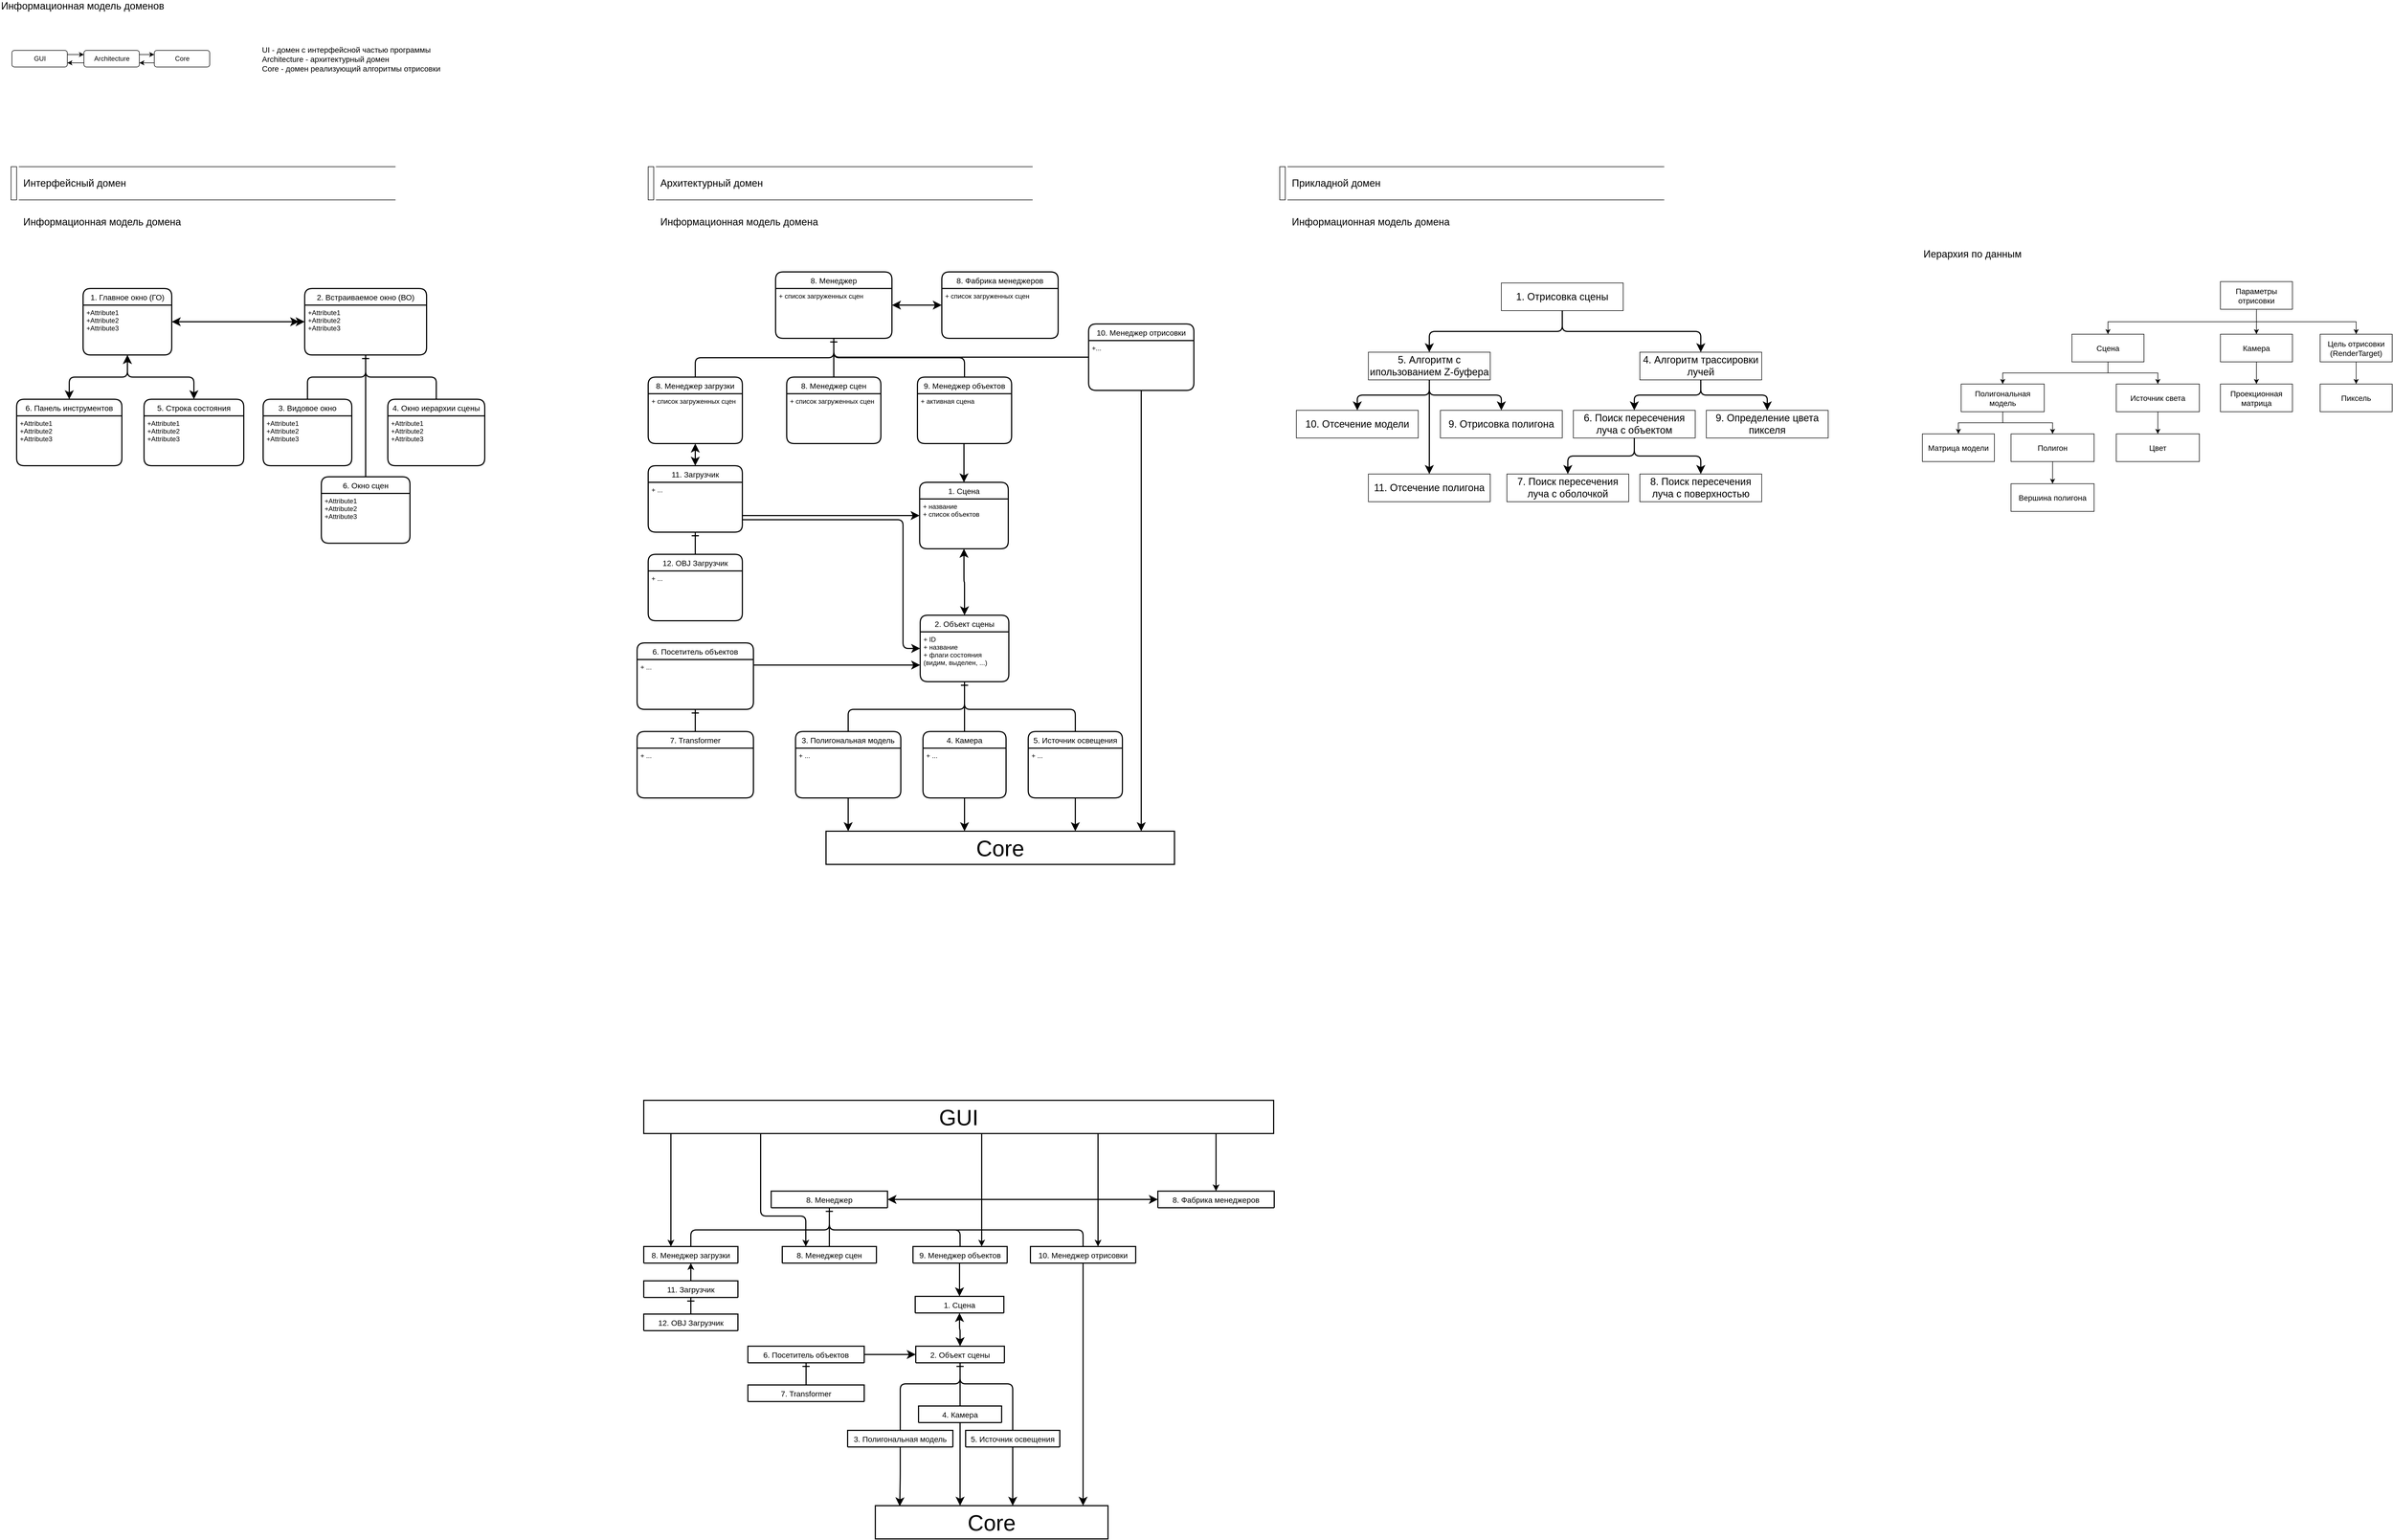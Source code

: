 <mxfile version="14.5.1" type="device" pages="2"><diagram id="4G5OI6LJcgETOsaibHVU" name="Страница 1"><mxGraphModel dx="813" dy="466" grid="0" gridSize="10" guides="1" tooltips="1" connect="1" arrows="1" fold="1" page="0" pageScale="1" pageWidth="827" pageHeight="1169" math="0" shadow="0"><root><mxCell id="0"/><mxCell id="1" parent="0"/><mxCell id="arGSq5LU_gv-vxuaa-CW-1" value="Информационная модель доменов" style="text;html=1;strokeColor=none;fillColor=none;align=left;verticalAlign=middle;whiteSpace=wrap;rounded=0;fontSize=18;" parent="1" vertex="1"><mxGeometry x="40" y="40" width="360" height="20" as="geometry"/></mxCell><mxCell id="arGSq5LU_gv-vxuaa-CW-5" style="edgeStyle=orthogonalEdgeStyle;rounded=0;orthogonalLoop=1;jettySize=auto;html=1;exitX=1;exitY=0.25;exitDx=0;exitDy=0;entryX=0;entryY=0.25;entryDx=0;entryDy=0;" parent="1" source="arGSq5LU_gv-vxuaa-CW-2" target="arGSq5LU_gv-vxuaa-CW-3" edge="1"><mxGeometry relative="1" as="geometry"/></mxCell><mxCell id="arGSq5LU_gv-vxuaa-CW-2" value="GUI" style="rounded=1;whiteSpace=wrap;html=1;align=center;" parent="1" vertex="1"><mxGeometry x="61.5" y="130" width="100" height="30" as="geometry"/></mxCell><mxCell id="arGSq5LU_gv-vxuaa-CW-6" style="edgeStyle=orthogonalEdgeStyle;rounded=0;orthogonalLoop=1;jettySize=auto;html=1;exitX=0;exitY=0.75;exitDx=0;exitDy=0;entryX=1;entryY=0.75;entryDx=0;entryDy=0;" parent="1" source="arGSq5LU_gv-vxuaa-CW-3" target="arGSq5LU_gv-vxuaa-CW-2" edge="1"><mxGeometry relative="1" as="geometry"/></mxCell><mxCell id="arGSq5LU_gv-vxuaa-CW-7" style="edgeStyle=orthogonalEdgeStyle;rounded=0;orthogonalLoop=1;jettySize=auto;html=1;exitX=1;exitY=0.25;exitDx=0;exitDy=0;entryX=0;entryY=0.25;entryDx=0;entryDy=0;" parent="1" source="arGSq5LU_gv-vxuaa-CW-3" target="arGSq5LU_gv-vxuaa-CW-4" edge="1"><mxGeometry relative="1" as="geometry"/></mxCell><mxCell id="arGSq5LU_gv-vxuaa-CW-3" value="Architecture" style="rounded=1;whiteSpace=wrap;html=1;align=center;" parent="1" vertex="1"><mxGeometry x="191.5" y="130" width="100" height="30" as="geometry"/></mxCell><mxCell id="arGSq5LU_gv-vxuaa-CW-8" style="edgeStyle=orthogonalEdgeStyle;rounded=0;orthogonalLoop=1;jettySize=auto;html=1;exitX=0;exitY=0.75;exitDx=0;exitDy=0;entryX=1;entryY=0.75;entryDx=0;entryDy=0;" parent="1" source="arGSq5LU_gv-vxuaa-CW-4" target="arGSq5LU_gv-vxuaa-CW-3" edge="1"><mxGeometry relative="1" as="geometry"/></mxCell><mxCell id="arGSq5LU_gv-vxuaa-CW-4" value="Core" style="rounded=1;whiteSpace=wrap;html=1;align=center;" parent="1" vertex="1"><mxGeometry x="318.5" y="130" width="100" height="30" as="geometry"/></mxCell><mxCell id="arGSq5LU_gv-vxuaa-CW-10" value="&lt;p style=&quot;font-size: 14px&quot;&gt;&lt;font style=&quot;font-size: 14px&quot;&gt;&lt;span style=&quot;font-weight: 400&quot;&gt;UI - домен с интерфейсной частью программы&lt;br&gt;&lt;/span&gt;&lt;/font&gt;&lt;font style=&quot;font-weight: normal ; font-size: 14px&quot;&gt;Architecture - архитектурный домен&lt;br&gt;&lt;/font&gt;&lt;span style=&quot;font-weight: 400&quot;&gt;&lt;font style=&quot;font-size: 14px&quot;&gt;Core - домен реализующий алгоритмы отрисовки&lt;/font&gt;&lt;/span&gt;&lt;/p&gt;" style="text;html=1;strokeColor=none;fillColor=none;align=left;verticalAlign=top;whiteSpace=wrap;rounded=0;" parent="1" vertex="1"><mxGeometry x="511" y="100" width="410" height="110" as="geometry"/></mxCell><mxCell id="arGSq5LU_gv-vxuaa-CW-11" value="" style="endArrow=none;html=1;" parent="1" edge="1"><mxGeometry width="50" height="50" relative="1" as="geometry"><mxPoint x="74" y="340" as="sourcePoint"/><mxPoint x="754" y="340" as="targetPoint"/></mxGeometry></mxCell><mxCell id="arGSq5LU_gv-vxuaa-CW-12" value="&lt;font style=&quot;font-size: 18px&quot;&gt;Интерфейсный домен&lt;/font&gt;" style="text;html=1;strokeColor=none;fillColor=none;align=left;verticalAlign=middle;whiteSpace=wrap;rounded=0;" parent="1" vertex="1"><mxGeometry x="80" y="340" width="320" height="60" as="geometry"/></mxCell><mxCell id="arGSq5LU_gv-vxuaa-CW-13" value="" style="endArrow=none;html=1;" parent="1" edge="1"><mxGeometry width="50" height="50" relative="1" as="geometry"><mxPoint x="74" y="400" as="sourcePoint"/><mxPoint x="754" y="400" as="targetPoint"/></mxGeometry></mxCell><mxCell id="arGSq5LU_gv-vxuaa-CW-14" value="" style="rounded=0;whiteSpace=wrap;html=1;fontSize=18;align=left;" parent="1" vertex="1"><mxGeometry x="60" y="340" width="10" height="60" as="geometry"/></mxCell><mxCell id="arGSq5LU_gv-vxuaa-CW-15" value="&lt;font style=&quot;font-size: 18px&quot;&gt;Информационная модель домена&lt;/font&gt;" style="text;html=1;strokeColor=none;fillColor=none;align=left;verticalAlign=middle;whiteSpace=wrap;rounded=0;" parent="1" vertex="1"><mxGeometry x="80" y="410" width="320" height="60" as="geometry"/></mxCell><mxCell id="arGSq5LU_gv-vxuaa-CW-26" style="edgeStyle=orthogonalEdgeStyle;rounded=0;orthogonalLoop=1;jettySize=auto;html=1;fontSize=18;startArrow=classic;startFill=1;endArrow=classic;endFill=1;startSize=10;strokeWidth=2;endSize=10;" parent="1" source="arGSq5LU_gv-vxuaa-CW-16" target="arGSq5LU_gv-vxuaa-CW-18" edge="1"><mxGeometry relative="1" as="geometry"/></mxCell><mxCell id="arGSq5LU_gv-vxuaa-CW-16" value="1. Главное окно (ГО)" style="swimlane;childLayout=stackLayout;horizontal=1;startSize=30;horizontalStack=0;rounded=1;fontSize=14;fontStyle=0;strokeWidth=2;resizeParent=0;resizeLast=1;shadow=0;dashed=0;align=center;" parent="1" vertex="1"><mxGeometry x="190" y="560" width="160" height="120" as="geometry"/></mxCell><mxCell id="arGSq5LU_gv-vxuaa-CW-17" value="+Attribute1&#10;+Attribute2&#10;+Attribute3" style="align=left;strokeColor=none;fillColor=none;spacingLeft=4;fontSize=12;verticalAlign=top;resizable=0;rotatable=0;part=1;" parent="arGSq5LU_gv-vxuaa-CW-16" vertex="1"><mxGeometry y="30" width="160" height="90" as="geometry"/></mxCell><mxCell id="arGSq5LU_gv-vxuaa-CW-18" value="2. Встраиваемое окно (ВО)" style="swimlane;childLayout=stackLayout;horizontal=1;startSize=30;horizontalStack=0;rounded=1;fontSize=14;fontStyle=0;strokeWidth=2;resizeParent=0;resizeLast=1;shadow=0;dashed=0;align=center;" parent="1" vertex="1"><mxGeometry x="590" y="560" width="220" height="120" as="geometry"/></mxCell><mxCell id="arGSq5LU_gv-vxuaa-CW-19" value="+Attribute1&#10;+Attribute2&#10;+Attribute3" style="align=left;strokeColor=none;fillColor=none;spacingLeft=4;fontSize=12;verticalAlign=top;resizable=0;rotatable=0;part=1;" parent="arGSq5LU_gv-vxuaa-CW-18" vertex="1"><mxGeometry y="30" width="220" height="90" as="geometry"/></mxCell><mxCell id="arGSq5LU_gv-vxuaa-CW-20" value="3. Видовое окно" style="swimlane;childLayout=stackLayout;horizontal=1;startSize=30;horizontalStack=0;rounded=1;fontSize=14;fontStyle=0;strokeWidth=2;resizeParent=0;resizeLast=1;shadow=0;dashed=0;align=center;" parent="1" vertex="1"><mxGeometry x="515" y="760" width="160" height="120" as="geometry"/></mxCell><mxCell id="arGSq5LU_gv-vxuaa-CW-21" value="+Attribute1&#10;+Attribute2&#10;+Attribute3" style="align=left;strokeColor=none;fillColor=none;spacingLeft=4;fontSize=12;verticalAlign=top;resizable=0;rotatable=0;part=1;" parent="arGSq5LU_gv-vxuaa-CW-20" vertex="1"><mxGeometry y="30" width="160" height="90" as="geometry"/></mxCell><mxCell id="arGSq5LU_gv-vxuaa-CW-22" value="4. Окно иерархии сцены" style="swimlane;childLayout=stackLayout;horizontal=1;startSize=30;horizontalStack=0;rounded=1;fontSize=14;fontStyle=0;strokeWidth=2;resizeParent=0;resizeLast=1;shadow=0;dashed=0;align=center;" parent="1" vertex="1"><mxGeometry x="740" y="760" width="175" height="120" as="geometry"/></mxCell><mxCell id="arGSq5LU_gv-vxuaa-CW-23" value="+Attribute1&#10;+Attribute2&#10;+Attribute3" style="align=left;strokeColor=none;fillColor=none;spacingLeft=4;fontSize=12;verticalAlign=top;resizable=0;rotatable=0;part=1;" parent="arGSq5LU_gv-vxuaa-CW-22" vertex="1"><mxGeometry y="30" width="175" height="90" as="geometry"/></mxCell><mxCell id="arGSq5LU_gv-vxuaa-CW-24" style="edgeStyle=orthogonalEdgeStyle;rounded=1;orthogonalLoop=1;jettySize=auto;html=1;fontSize=18;endArrow=none;endFill=0;startArrow=ERone;startFill=0;strokeWidth=2;startSize=10;" parent="1" source="arGSq5LU_gv-vxuaa-CW-19" target="arGSq5LU_gv-vxuaa-CW-20" edge="1"><mxGeometry relative="1" as="geometry"/></mxCell><mxCell id="arGSq5LU_gv-vxuaa-CW-25" style="edgeStyle=orthogonalEdgeStyle;rounded=1;orthogonalLoop=1;jettySize=auto;html=1;entryX=0.5;entryY=0;entryDx=0;entryDy=0;fontSize=18;startArrow=ERone;startFill=0;endArrow=none;endFill=0;strokeWidth=2;startSize=10;" parent="1" source="arGSq5LU_gv-vxuaa-CW-19" target="arGSq5LU_gv-vxuaa-CW-22" edge="1"><mxGeometry relative="1" as="geometry"/></mxCell><mxCell id="arGSq5LU_gv-vxuaa-CW-27" value="5. Строка состояния" style="swimlane;childLayout=stackLayout;horizontal=1;startSize=30;horizontalStack=0;rounded=1;fontSize=14;fontStyle=0;strokeWidth=2;resizeParent=0;resizeLast=1;shadow=0;dashed=0;align=center;" parent="1" vertex="1"><mxGeometry x="300" y="760" width="180" height="120" as="geometry"/></mxCell><mxCell id="arGSq5LU_gv-vxuaa-CW-28" value="+Attribute1&#10;+Attribute2&#10;+Attribute3" style="align=left;strokeColor=none;fillColor=none;spacingLeft=4;fontSize=12;verticalAlign=top;resizable=0;rotatable=0;part=1;" parent="arGSq5LU_gv-vxuaa-CW-27" vertex="1"><mxGeometry y="30" width="180" height="90" as="geometry"/></mxCell><mxCell id="arGSq5LU_gv-vxuaa-CW-29" value="" style="endArrow=classic;html=1;fontSize=18;startSize=10;endSize=10;strokeWidth=2;" parent="1" edge="1"><mxGeometry width="50" height="50" relative="1" as="geometry"><mxPoint x="550" y="620" as="sourcePoint"/><mxPoint x="580" y="620" as="targetPoint"/></mxGeometry></mxCell><mxCell id="arGSq5LU_gv-vxuaa-CW-30" value="6. Панель инструментов" style="swimlane;childLayout=stackLayout;horizontal=1;startSize=30;horizontalStack=0;rounded=1;fontSize=14;fontStyle=0;strokeWidth=2;resizeParent=0;resizeLast=1;shadow=0;dashed=0;align=center;" parent="1" vertex="1"><mxGeometry x="70" y="760" width="190" height="120" as="geometry"/></mxCell><mxCell id="arGSq5LU_gv-vxuaa-CW-31" value="+Attribute1&#10;+Attribute2&#10;+Attribute3" style="align=left;strokeColor=none;fillColor=none;spacingLeft=4;fontSize=12;verticalAlign=top;resizable=0;rotatable=0;part=1;" parent="arGSq5LU_gv-vxuaa-CW-30" vertex="1"><mxGeometry y="30" width="190" height="90" as="geometry"/></mxCell><mxCell id="arGSq5LU_gv-vxuaa-CW-32" style="edgeStyle=orthogonalEdgeStyle;rounded=1;orthogonalLoop=1;jettySize=auto;html=1;entryX=0.5;entryY=0;entryDx=0;entryDy=0;fontSize=18;startArrow=classic;startFill=1;endArrow=classic;endFill=1;startSize=10;endSize=10;strokeWidth=2;" parent="1" source="arGSq5LU_gv-vxuaa-CW-17" target="arGSq5LU_gv-vxuaa-CW-27" edge="1"><mxGeometry relative="1" as="geometry"/></mxCell><mxCell id="arGSq5LU_gv-vxuaa-CW-33" style="edgeStyle=orthogonalEdgeStyle;rounded=1;orthogonalLoop=1;jettySize=auto;html=1;entryX=0.5;entryY=0;entryDx=0;entryDy=0;fontSize=18;startArrow=classic;startFill=1;endArrow=classic;endFill=1;startSize=10;endSize=10;strokeWidth=2;" parent="1" source="arGSq5LU_gv-vxuaa-CW-17" target="arGSq5LU_gv-vxuaa-CW-30" edge="1"><mxGeometry relative="1" as="geometry"/></mxCell><mxCell id="arGSq5LU_gv-vxuaa-CW-34" value="6. Окно сцен" style="swimlane;childLayout=stackLayout;horizontal=1;startSize=30;horizontalStack=0;rounded=1;fontSize=14;fontStyle=0;strokeWidth=2;resizeParent=0;resizeLast=1;shadow=0;dashed=0;align=center;" parent="1" vertex="1"><mxGeometry x="620" y="900" width="160" height="120" as="geometry"/></mxCell><mxCell id="arGSq5LU_gv-vxuaa-CW-35" value="+Attribute1&#10;+Attribute2&#10;+Attribute3" style="align=left;strokeColor=none;fillColor=none;spacingLeft=4;fontSize=12;verticalAlign=top;resizable=0;rotatable=0;part=1;" parent="arGSq5LU_gv-vxuaa-CW-34" vertex="1"><mxGeometry y="30" width="160" height="90" as="geometry"/></mxCell><mxCell id="arGSq5LU_gv-vxuaa-CW-36" style="edgeStyle=orthogonalEdgeStyle;rounded=1;orthogonalLoop=1;jettySize=auto;html=1;fontSize=18;startArrow=ERone;startFill=0;endArrow=none;endFill=0;strokeWidth=2;startSize=10;" parent="1" source="arGSq5LU_gv-vxuaa-CW-18" target="arGSq5LU_gv-vxuaa-CW-34" edge="1"><mxGeometry relative="1" as="geometry"><mxPoint x="710" y="690" as="sourcePoint"/><mxPoint x="837.5" y="770" as="targetPoint"/></mxGeometry></mxCell><mxCell id="arGSq5LU_gv-vxuaa-CW-37" value="" style="endArrow=none;html=1;" parent="1" edge="1"><mxGeometry width="50" height="50" relative="1" as="geometry"><mxPoint x="1224" y="340" as="sourcePoint"/><mxPoint x="1904" y="340" as="targetPoint"/></mxGeometry></mxCell><mxCell id="arGSq5LU_gv-vxuaa-CW-38" value="&lt;font style=&quot;font-size: 18px&quot;&gt;Архитектурный домен&lt;/font&gt;" style="text;html=1;strokeColor=none;fillColor=none;align=left;verticalAlign=middle;whiteSpace=wrap;rounded=0;" parent="1" vertex="1"><mxGeometry x="1230" y="340" width="320" height="60" as="geometry"/></mxCell><mxCell id="arGSq5LU_gv-vxuaa-CW-39" value="" style="endArrow=none;html=1;" parent="1" edge="1"><mxGeometry width="50" height="50" relative="1" as="geometry"><mxPoint x="1224" y="400" as="sourcePoint"/><mxPoint x="1904" y="400" as="targetPoint"/></mxGeometry></mxCell><mxCell id="arGSq5LU_gv-vxuaa-CW-40" value="" style="rounded=0;whiteSpace=wrap;html=1;fontSize=18;align=left;" parent="1" vertex="1"><mxGeometry x="1210" y="340" width="10" height="60" as="geometry"/></mxCell><mxCell id="arGSq5LU_gv-vxuaa-CW-41" value="&lt;font style=&quot;font-size: 18px&quot;&gt;Информационная модель домена&lt;/font&gt;" style="text;html=1;strokeColor=none;fillColor=none;align=left;verticalAlign=middle;whiteSpace=wrap;rounded=0;" parent="1" vertex="1"><mxGeometry x="1230" y="410" width="320" height="60" as="geometry"/></mxCell><mxCell id="arGSq5LU_gv-vxuaa-CW-42" value="1. Сцена" style="swimlane;childLayout=stackLayout;horizontal=1;startSize=30;horizontalStack=0;rounded=1;fontSize=14;fontStyle=0;strokeWidth=2;resizeParent=0;resizeLast=1;shadow=0;dashed=0;align=center;" parent="1" vertex="1"><mxGeometry x="1700" y="910" width="160" height="120" as="geometry"/></mxCell><mxCell id="arGSq5LU_gv-vxuaa-CW-43" value="+ название&#10;+ список объектов" style="align=left;strokeColor=none;fillColor=none;spacingLeft=4;fontSize=12;verticalAlign=top;resizable=0;rotatable=0;part=1;" parent="arGSq5LU_gv-vxuaa-CW-42" vertex="1"><mxGeometry y="30" width="160" height="90" as="geometry"/></mxCell><mxCell id="arGSq5LU_gv-vxuaa-CW-44" value="2. Объект сцены" style="swimlane;childLayout=stackLayout;horizontal=1;startSize=30;horizontalStack=0;rounded=1;fontSize=14;fontStyle=0;strokeWidth=2;resizeParent=0;resizeLast=1;shadow=0;dashed=0;align=center;" parent="1" vertex="1"><mxGeometry x="1701" y="1150" width="160" height="120" as="geometry"/></mxCell><mxCell id="arGSq5LU_gv-vxuaa-CW-45" value="+ ID&#10;+ название&#10;+ флаги состояния&#10;(видим, выделен, ...)" style="align=left;strokeColor=none;fillColor=none;spacingLeft=4;fontSize=12;verticalAlign=top;resizable=0;rotatable=0;part=1;" parent="arGSq5LU_gv-vxuaa-CW-44" vertex="1"><mxGeometry y="30" width="160" height="90" as="geometry"/></mxCell><mxCell id="arGSq5LU_gv-vxuaa-CW-46" value="3. Полигональная модель" style="swimlane;childLayout=stackLayout;horizontal=1;startSize=30;horizontalStack=0;rounded=1;fontSize=14;fontStyle=0;strokeWidth=2;resizeParent=0;resizeLast=1;shadow=0;dashed=0;align=center;" parent="1" vertex="1"><mxGeometry x="1476" y="1360" width="190" height="120" as="geometry"/></mxCell><mxCell id="arGSq5LU_gv-vxuaa-CW-47" value="+ ..." style="align=left;strokeColor=none;fillColor=none;spacingLeft=4;fontSize=12;verticalAlign=top;resizable=0;rotatable=0;part=1;" parent="arGSq5LU_gv-vxuaa-CW-46" vertex="1"><mxGeometry y="30" width="190" height="90" as="geometry"/></mxCell><mxCell id="arGSq5LU_gv-vxuaa-CW-48" value="5. Источник освещения" style="swimlane;childLayout=stackLayout;horizontal=1;startSize=30;horizontalStack=0;rounded=1;fontSize=14;fontStyle=0;strokeWidth=2;resizeParent=0;resizeLast=1;shadow=0;dashed=0;align=center;" parent="1" vertex="1"><mxGeometry x="1896" y="1360" width="170" height="120" as="geometry"/></mxCell><mxCell id="arGSq5LU_gv-vxuaa-CW-49" value="+ ..." style="align=left;strokeColor=none;fillColor=none;spacingLeft=4;fontSize=12;verticalAlign=top;resizable=0;rotatable=0;part=1;" parent="arGSq5LU_gv-vxuaa-CW-48" vertex="1"><mxGeometry y="30" width="170" height="90" as="geometry"/></mxCell><mxCell id="arGSq5LU_gv-vxuaa-CW-50" value="4. Камера" style="swimlane;childLayout=stackLayout;horizontal=1;startSize=30;horizontalStack=0;rounded=1;fontSize=14;fontStyle=0;strokeWidth=2;resizeParent=0;resizeLast=1;shadow=0;dashed=0;align=center;" parent="1" vertex="1"><mxGeometry x="1706" y="1360" width="150" height="120" as="geometry"/></mxCell><mxCell id="arGSq5LU_gv-vxuaa-CW-51" value="+ ..." style="align=left;strokeColor=none;fillColor=none;spacingLeft=4;fontSize=12;verticalAlign=top;resizable=0;rotatable=0;part=1;" parent="arGSq5LU_gv-vxuaa-CW-50" vertex="1"><mxGeometry y="30" width="150" height="90" as="geometry"/></mxCell><mxCell id="arGSq5LU_gv-vxuaa-CW-52" style="edgeStyle=orthogonalEdgeStyle;rounded=1;orthogonalLoop=1;jettySize=auto;html=1;fontSize=18;startArrow=ERone;startFill=0;endArrow=none;endFill=0;startSize=10;endSize=10;strokeWidth=2;" parent="1" source="arGSq5LU_gv-vxuaa-CW-45" target="arGSq5LU_gv-vxuaa-CW-46" edge="1"><mxGeometry relative="1" as="geometry"><Array as="points"><mxPoint x="1781" y="1320"/><mxPoint x="1571" y="1320"/></Array></mxGeometry></mxCell><mxCell id="arGSq5LU_gv-vxuaa-CW-53" style="edgeStyle=orthogonalEdgeStyle;rounded=1;orthogonalLoop=1;jettySize=auto;html=1;fontSize=18;startArrow=ERone;startFill=0;endArrow=none;endFill=0;startSize=10;endSize=10;strokeWidth=2;" parent="1" source="arGSq5LU_gv-vxuaa-CW-45" target="arGSq5LU_gv-vxuaa-CW-50" edge="1"><mxGeometry relative="1" as="geometry"/></mxCell><mxCell id="arGSq5LU_gv-vxuaa-CW-54" style="edgeStyle=orthogonalEdgeStyle;rounded=1;orthogonalLoop=1;jettySize=auto;html=1;fontSize=18;startArrow=ERone;startFill=0;endArrow=none;endFill=0;startSize=10;endSize=10;strokeWidth=2;" parent="1" source="arGSq5LU_gv-vxuaa-CW-45" target="arGSq5LU_gv-vxuaa-CW-48" edge="1"><mxGeometry relative="1" as="geometry"><Array as="points"><mxPoint x="1781" y="1320"/><mxPoint x="1981" y="1320"/></Array></mxGeometry></mxCell><mxCell id="arGSq5LU_gv-vxuaa-CW-55" style="edgeStyle=orthogonalEdgeStyle;rounded=1;orthogonalLoop=1;jettySize=auto;html=1;fontSize=18;startArrow=classic;startFill=1;endArrow=classic;endFill=1;startSize=10;endSize=10;strokeWidth=2;" parent="1" source="arGSq5LU_gv-vxuaa-CW-42" target="arGSq5LU_gv-vxuaa-CW-44" edge="1"><mxGeometry relative="1" as="geometry"/></mxCell><mxCell id="arGSq5LU_gv-vxuaa-CW-56" value="" style="endArrow=classic;html=1;fontSize=18;startSize=10;endSize=10;strokeWidth=2;elbow=vertical;edgeStyle=orthogonalEdgeStyle;exitX=1;exitY=0.75;exitDx=0;exitDy=0;" parent="1" source="QluvY2GxP44d9z5JmMeA-12" target="arGSq5LU_gv-vxuaa-CW-44" edge="1"><mxGeometry width="50" height="50" relative="1" as="geometry"><mxPoint x="1660" y="1100.5" as="sourcePoint"/><mxPoint x="1690" y="1100.5" as="targetPoint"/><Array as="points"><mxPoint x="1670" y="977"/><mxPoint x="1670" y="1210"/></Array></mxGeometry></mxCell><mxCell id="arGSq5LU_gv-vxuaa-CW-57" value="" style="endArrow=none;html=1;" parent="1" edge="1"><mxGeometry width="50" height="50" relative="1" as="geometry"><mxPoint x="2364" y="340" as="sourcePoint"/><mxPoint x="3044" y="340" as="targetPoint"/></mxGeometry></mxCell><mxCell id="arGSq5LU_gv-vxuaa-CW-58" value="&lt;font style=&quot;font-size: 18px&quot;&gt;Прикладной домен&lt;/font&gt;" style="text;html=1;strokeColor=none;fillColor=none;align=left;verticalAlign=middle;whiteSpace=wrap;rounded=0;" parent="1" vertex="1"><mxGeometry x="2370" y="340" width="320" height="60" as="geometry"/></mxCell><mxCell id="arGSq5LU_gv-vxuaa-CW-59" value="" style="endArrow=none;html=1;" parent="1" edge="1"><mxGeometry width="50" height="50" relative="1" as="geometry"><mxPoint x="2364" y="400" as="sourcePoint"/><mxPoint x="3044" y="400" as="targetPoint"/></mxGeometry></mxCell><mxCell id="arGSq5LU_gv-vxuaa-CW-60" value="" style="rounded=0;whiteSpace=wrap;html=1;fontSize=18;align=left;" parent="1" vertex="1"><mxGeometry x="2350" y="340" width="10" height="60" as="geometry"/></mxCell><mxCell id="arGSq5LU_gv-vxuaa-CW-61" value="&lt;font style=&quot;font-size: 18px&quot;&gt;Информационная модель домена&lt;/font&gt;" style="text;html=1;strokeColor=none;fillColor=none;align=left;verticalAlign=middle;whiteSpace=wrap;rounded=0;" parent="1" vertex="1"><mxGeometry x="2370" y="410" width="320" height="60" as="geometry"/></mxCell><mxCell id="arGSq5LU_gv-vxuaa-CW-65" style="edgeStyle=orthogonalEdgeStyle;rounded=1;orthogonalLoop=1;jettySize=auto;html=1;fontSize=18;startArrow=none;startFill=0;endArrow=classic;endFill=1;startSize=10;endSize=10;strokeWidth=2;exitX=0.5;exitY=1;exitDx=0;exitDy=0;" parent="1" source="arGSq5LU_gv-vxuaa-CW-62" target="JtRn7M9f4UZ2xJcv4wgC-3" edge="1"><mxGeometry relative="1" as="geometry"><mxPoint x="2560" y="570" as="targetPoint"/></mxGeometry></mxCell><mxCell id="arGSq5LU_gv-vxuaa-CW-66" style="edgeStyle=orthogonalEdgeStyle;rounded=1;orthogonalLoop=1;jettySize=auto;html=1;fontSize=18;startArrow=none;startFill=0;endArrow=classic;endFill=1;startSize=10;endSize=10;strokeWidth=2;exitX=0.5;exitY=1;exitDx=0;exitDy=0;" parent="1" source="arGSq5LU_gv-vxuaa-CW-62" target="JtRn7M9f4UZ2xJcv4wgC-1" edge="1"><mxGeometry relative="1" as="geometry"><mxPoint x="3110" y="570" as="targetPoint"/></mxGeometry></mxCell><mxCell id="arGSq5LU_gv-vxuaa-CW-62" value="1. Отрисовка сцены" style="rounded=0;whiteSpace=wrap;html=1;fontSize=18;align=center;" parent="1" vertex="1"><mxGeometry x="2750" y="550" width="220" height="50" as="geometry"/></mxCell><mxCell id="8XAq2Rc7RYi8aB8fBI77-21" style="edgeStyle=orthogonalEdgeStyle;rounded=1;orthogonalLoop=1;jettySize=auto;html=1;startArrow=none;startFill=0;startSize=10;endArrow=classic;endFill=1;endSize=10;strokeWidth=2;" parent="1" source="QluvY2GxP44d9z5JmMeA-1" target="arGSq5LU_gv-vxuaa-CW-44" edge="1"><mxGeometry relative="1" as="geometry"><Array as="points"><mxPoint x="1600" y="1240"/><mxPoint x="1600" y="1240"/></Array></mxGeometry></mxCell><mxCell id="QluvY2GxP44d9z5JmMeA-1" value="6. Посетитель объектов" style="swimlane;childLayout=stackLayout;horizontal=1;startSize=30;horizontalStack=0;rounded=1;fontSize=14;fontStyle=0;strokeWidth=2;resizeParent=0;resizeLast=1;shadow=0;dashed=0;align=center;" parent="1" vertex="1"><mxGeometry x="1190" y="1200" width="210" height="120" as="geometry"/></mxCell><mxCell id="QluvY2GxP44d9z5JmMeA-2" value="+ ..." style="align=left;strokeColor=none;fillColor=none;spacingLeft=4;fontSize=12;verticalAlign=top;resizable=0;rotatable=0;part=1;" parent="QluvY2GxP44d9z5JmMeA-1" vertex="1"><mxGeometry y="30" width="210" height="90" as="geometry"/></mxCell><mxCell id="QluvY2GxP44d9z5JmMeA-15" style="edgeStyle=orthogonalEdgeStyle;rounded=1;orthogonalLoop=1;jettySize=auto;html=1;startArrow=classic;startFill=1;strokeWidth=2;endSize=10;startSize=10;" parent="1" source="8XAq2Rc7RYi8aB8fBI77-8" target="QluvY2GxP44d9z5JmMeA-11" edge="1"><mxGeometry relative="1" as="geometry"><Array as="points"><mxPoint x="1260" y="940"/><mxPoint x="1260" y="940"/></Array></mxGeometry></mxCell><mxCell id="QluvY2GxP44d9z5JmMeA-5" value="8. Менеджер сцен" style="swimlane;childLayout=stackLayout;horizontal=1;startSize=30;horizontalStack=0;rounded=1;fontSize=14;fontStyle=0;strokeWidth=2;resizeParent=0;resizeLast=1;shadow=0;dashed=0;align=center;" parent="1" vertex="1"><mxGeometry x="1460" y="720" width="170" height="120" as="geometry"/></mxCell><mxCell id="QluvY2GxP44d9z5JmMeA-6" value="+ список загруженных сцен" style="align=left;strokeColor=none;fillColor=none;spacingLeft=4;fontSize=12;verticalAlign=top;resizable=0;rotatable=0;part=1;" parent="QluvY2GxP44d9z5JmMeA-5" vertex="1"><mxGeometry y="30" width="170" height="90" as="geometry"/></mxCell><mxCell id="QluvY2GxP44d9z5JmMeA-7" value="9. Менеджер объектов" style="swimlane;childLayout=stackLayout;horizontal=1;startSize=30;horizontalStack=0;rounded=1;fontSize=14;fontStyle=0;strokeWidth=2;resizeParent=0;resizeLast=1;shadow=0;dashed=0;align=center;" parent="1" vertex="1"><mxGeometry x="1696" y="720" width="170" height="120" as="geometry"/></mxCell><mxCell id="QluvY2GxP44d9z5JmMeA-8" value="+ активная сцена" style="align=left;strokeColor=none;fillColor=none;spacingLeft=4;fontSize=12;verticalAlign=top;resizable=0;rotatable=0;part=1;" parent="QluvY2GxP44d9z5JmMeA-7" vertex="1"><mxGeometry y="30" width="170" height="90" as="geometry"/></mxCell><mxCell id="8XAq2Rc7RYi8aB8fBI77-26" style="edgeStyle=orthogonalEdgeStyle;rounded=1;orthogonalLoop=1;jettySize=auto;html=1;startArrow=none;startFill=0;startSize=10;endArrow=classic;endFill=1;endSize=10;strokeColor=#000000;strokeWidth=2;" parent="1" source="QluvY2GxP44d9z5JmMeA-9" edge="1"><mxGeometry relative="1" as="geometry"><mxPoint x="2100" y="1540" as="targetPoint"/></mxGeometry></mxCell><mxCell id="QluvY2GxP44d9z5JmMeA-9" value="10. Менеджер отрисовки" style="swimlane;childLayout=stackLayout;horizontal=1;startSize=30;horizontalStack=0;rounded=1;fontSize=14;fontStyle=0;strokeWidth=2;resizeParent=0;resizeLast=1;shadow=0;dashed=0;align=center;" parent="1" vertex="1"><mxGeometry x="2005" y="624" width="190" height="120" as="geometry"/></mxCell><mxCell id="QluvY2GxP44d9z5JmMeA-10" value="+..." style="align=left;strokeColor=none;fillColor=none;spacingLeft=4;fontSize=12;verticalAlign=top;resizable=0;rotatable=0;part=1;" parent="QluvY2GxP44d9z5JmMeA-9" vertex="1"><mxGeometry y="30" width="190" height="90" as="geometry"/></mxCell><mxCell id="QluvY2GxP44d9z5JmMeA-11" value="11. Загрузчик" style="swimlane;childLayout=stackLayout;horizontal=1;startSize=30;horizontalStack=0;rounded=1;fontSize=14;fontStyle=0;strokeWidth=2;resizeParent=0;resizeLast=1;shadow=0;dashed=0;align=center;" parent="1" vertex="1"><mxGeometry x="1210" y="880" width="170" height="120" as="geometry"/></mxCell><mxCell id="QluvY2GxP44d9z5JmMeA-12" value="+ ..." style="align=left;strokeColor=none;fillColor=none;spacingLeft=4;fontSize=12;verticalAlign=top;resizable=0;rotatable=0;part=1;" parent="QluvY2GxP44d9z5JmMeA-11" vertex="1"><mxGeometry y="30" width="170" height="90" as="geometry"/></mxCell><mxCell id="QwEQgxNUJD59CaTQSaO5-1" value="&lt;font style=&quot;font-size: 18px&quot;&gt;Иерархия по данным&lt;br&gt;&lt;/font&gt;" style="text;html=1;strokeColor=none;fillColor=none;align=left;verticalAlign=middle;whiteSpace=wrap;rounded=0;" parent="1" vertex="1"><mxGeometry x="3510" y="467.5" width="320" height="60" as="geometry"/></mxCell><mxCell id="QwEQgxNUJD59CaTQSaO5-6" style="edgeStyle=orthogonalEdgeStyle;rounded=0;orthogonalLoop=1;jettySize=auto;html=1;exitX=0.5;exitY=1;exitDx=0;exitDy=0;" parent="1" source="QwEQgxNUJD59CaTQSaO5-2" target="QwEQgxNUJD59CaTQSaO5-8" edge="1"><mxGeometry relative="1" as="geometry"><mxPoint x="3665" y="732.5" as="targetPoint"/></mxGeometry></mxCell><mxCell id="QwEQgxNUJD59CaTQSaO5-7" style="edgeStyle=orthogonalEdgeStyle;rounded=0;orthogonalLoop=1;jettySize=auto;html=1;exitX=0.5;exitY=1;exitDx=0;exitDy=0;" parent="1" source="QwEQgxNUJD59CaTQSaO5-2" target="QwEQgxNUJD59CaTQSaO5-10" edge="1"><mxGeometry relative="1" as="geometry"><mxPoint x="3905" y="732.5" as="targetPoint"/></mxGeometry></mxCell><mxCell id="QwEQgxNUJD59CaTQSaO5-2" value="&lt;font style=&quot;font-size: 14px&quot;&gt;Сцена&lt;/font&gt;" style="rounded=0;whiteSpace=wrap;html=1;" parent="1" vertex="1"><mxGeometry x="3780" y="642.5" width="130" height="50" as="geometry"/></mxCell><mxCell id="QwEQgxNUJD59CaTQSaO5-13" style="edgeStyle=orthogonalEdgeStyle;rounded=0;orthogonalLoop=1;jettySize=auto;html=1;" parent="1" source="QwEQgxNUJD59CaTQSaO5-8" target="QwEQgxNUJD59CaTQSaO5-14" edge="1"><mxGeometry relative="1" as="geometry"><mxPoint x="3745" y="822.5" as="targetPoint"/></mxGeometry></mxCell><mxCell id="8XAq2Rc7RYi8aB8fBI77-31" style="edgeStyle=orthogonalEdgeStyle;rounded=0;orthogonalLoop=1;jettySize=auto;html=1;exitX=0.5;exitY=1;exitDx=0;exitDy=0;startArrow=none;startFill=0;startSize=6;endArrow=classic;endFill=1;endSize=6;strokeColor=#000000;strokeWidth=1;fontSize=40;" parent="1" source="QwEQgxNUJD59CaTQSaO5-8" target="8XAq2Rc7RYi8aB8fBI77-30" edge="1"><mxGeometry relative="1" as="geometry"/></mxCell><mxCell id="QwEQgxNUJD59CaTQSaO5-8" value="&lt;font style=&quot;font-size: 14px&quot;&gt;Полигональная модель&lt;/font&gt;" style="rounded=0;whiteSpace=wrap;html=1;" parent="1" vertex="1"><mxGeometry x="3580" y="732.5" width="150" height="50" as="geometry"/></mxCell><mxCell id="8XAq2Rc7RYi8aB8fBI77-29" style="edgeStyle=orthogonalEdgeStyle;rounded=1;orthogonalLoop=1;jettySize=auto;html=1;startArrow=none;startFill=0;startSize=6;endArrow=classic;endFill=1;endSize=6;strokeColor=#000000;strokeWidth=1;fontSize=40;" parent="1" source="QwEQgxNUJD59CaTQSaO5-10" target="8XAq2Rc7RYi8aB8fBI77-28" edge="1"><mxGeometry relative="1" as="geometry"/></mxCell><mxCell id="QwEQgxNUJD59CaTQSaO5-10" value="&lt;font style=&quot;font-size: 14px&quot;&gt;Источник света&lt;/font&gt;" style="rounded=0;whiteSpace=wrap;html=1;" parent="1" vertex="1"><mxGeometry x="3860" y="732.5" width="150" height="50" as="geometry"/></mxCell><mxCell id="QwEQgxNUJD59CaTQSaO5-17" style="edgeStyle=orthogonalEdgeStyle;rounded=0;orthogonalLoop=1;jettySize=auto;html=1;" parent="1" source="QwEQgxNUJD59CaTQSaO5-14" target="QwEQgxNUJD59CaTQSaO5-16" edge="1"><mxGeometry relative="1" as="geometry"/></mxCell><mxCell id="QwEQgxNUJD59CaTQSaO5-14" value="&lt;font style=&quot;font-size: 14px&quot;&gt;Полигон&lt;/font&gt;" style="rounded=0;whiteSpace=wrap;html=1;" parent="1" vertex="1"><mxGeometry x="3670" y="822.5" width="150" height="50" as="geometry"/></mxCell><mxCell id="QwEQgxNUJD59CaTQSaO5-16" value="&lt;font style=&quot;font-size: 14px&quot;&gt;Вершина полигона&lt;/font&gt;" style="rounded=0;whiteSpace=wrap;html=1;" parent="1" vertex="1"><mxGeometry x="3670" y="912.5" width="150" height="50" as="geometry"/></mxCell><mxCell id="aT-ZjeSUcvhDKpOEoGDN-2" style="edgeStyle=orthogonalEdgeStyle;rounded=0;orthogonalLoop=1;jettySize=auto;html=1;" parent="1" source="QwEQgxNUJD59CaTQSaO5-18" target="aT-ZjeSUcvhDKpOEoGDN-1" edge="1"><mxGeometry relative="1" as="geometry"/></mxCell><mxCell id="QwEQgxNUJD59CaTQSaO5-18" value="&lt;font style=&quot;font-size: 14px&quot;&gt;Камера&lt;/font&gt;" style="rounded=0;whiteSpace=wrap;html=1;" parent="1" vertex="1"><mxGeometry x="4048" y="642.5" width="130" height="50" as="geometry"/></mxCell><mxCell id="QwEQgxNUJD59CaTQSaO5-21" style="edgeStyle=orthogonalEdgeStyle;rounded=0;orthogonalLoop=1;jettySize=auto;html=1;" parent="1" source="QwEQgxNUJD59CaTQSaO5-19" target="QwEQgxNUJD59CaTQSaO5-20" edge="1"><mxGeometry relative="1" as="geometry"/></mxCell><mxCell id="QwEQgxNUJD59CaTQSaO5-19" value="&lt;span style=&quot;font-size: 14px&quot;&gt;Цель отрисовки (RenderTarget)&lt;/span&gt;" style="rounded=0;whiteSpace=wrap;html=1;" parent="1" vertex="1"><mxGeometry x="4228" y="642.5" width="130" height="50" as="geometry"/></mxCell><mxCell id="QwEQgxNUJD59CaTQSaO5-20" value="&lt;span style=&quot;font-size: 14px&quot;&gt;Пиксель&lt;/span&gt;" style="rounded=0;whiteSpace=wrap;html=1;" parent="1" vertex="1"><mxGeometry x="4228" y="732.5" width="130" height="50" as="geometry"/></mxCell><mxCell id="QwEQgxNUJD59CaTQSaO5-23" style="edgeStyle=orthogonalEdgeStyle;rounded=0;orthogonalLoop=1;jettySize=auto;html=1;exitX=0.5;exitY=1;exitDx=0;exitDy=0;" parent="1" source="QwEQgxNUJD59CaTQSaO5-22" target="QwEQgxNUJD59CaTQSaO5-2" edge="1"><mxGeometry relative="1" as="geometry"/></mxCell><mxCell id="QwEQgxNUJD59CaTQSaO5-24" style="edgeStyle=orthogonalEdgeStyle;rounded=0;orthogonalLoop=1;jettySize=auto;html=1;" parent="1" source="QwEQgxNUJD59CaTQSaO5-22" target="QwEQgxNUJD59CaTQSaO5-18" edge="1"><mxGeometry relative="1" as="geometry"/></mxCell><mxCell id="QwEQgxNUJD59CaTQSaO5-26" style="edgeStyle=orthogonalEdgeStyle;rounded=0;orthogonalLoop=1;jettySize=auto;html=1;exitX=0.5;exitY=1;exitDx=0;exitDy=0;" parent="1" source="QwEQgxNUJD59CaTQSaO5-22" target="QwEQgxNUJD59CaTQSaO5-19" edge="1"><mxGeometry relative="1" as="geometry"/></mxCell><mxCell id="QwEQgxNUJD59CaTQSaO5-22" value="&lt;font style=&quot;font-size: 14px&quot;&gt;Параметры отрисовки&lt;/font&gt;" style="rounded=0;whiteSpace=wrap;html=1;" parent="1" vertex="1"><mxGeometry x="4048" y="547.5" width="130" height="50" as="geometry"/></mxCell><mxCell id="JtRn7M9f4UZ2xJcv4wgC-7" style="edgeStyle=orthogonalEdgeStyle;rounded=1;orthogonalLoop=1;jettySize=auto;html=1;startSize=10;endSize=10;strokeWidth=2;exitX=0.5;exitY=1;exitDx=0;exitDy=0;" parent="1" source="JtRn7M9f4UZ2xJcv4wgC-1" target="JtRn7M9f4UZ2xJcv4wgC-6" edge="1"><mxGeometry relative="1" as="geometry"/></mxCell><mxCell id="JtRn7M9f4UZ2xJcv4wgC-13" style="edgeStyle=orthogonalEdgeStyle;rounded=1;orthogonalLoop=1;jettySize=auto;html=1;startSize=10;endSize=10;strokeWidth=2;exitX=0.5;exitY=1;exitDx=0;exitDy=0;" parent="1" source="JtRn7M9f4UZ2xJcv4wgC-1" target="JtRn7M9f4UZ2xJcv4wgC-12" edge="1"><mxGeometry relative="1" as="geometry"/></mxCell><mxCell id="JtRn7M9f4UZ2xJcv4wgC-1" value="4. Алгоритм трассировки лучей" style="rounded=0;whiteSpace=wrap;html=1;fontSize=18;align=center;" parent="1" vertex="1"><mxGeometry x="3000" y="675" width="220" height="50" as="geometry"/></mxCell><mxCell id="aT-ZjeSUcvhDKpOEoGDN-4" style="edgeStyle=orthogonalEdgeStyle;rounded=1;orthogonalLoop=1;jettySize=auto;html=1;strokeWidth=2;endSize=10;startSize=10;" parent="1" source="JtRn7M9f4UZ2xJcv4wgC-3" target="aT-ZjeSUcvhDKpOEoGDN-3" edge="1"><mxGeometry relative="1" as="geometry"/></mxCell><mxCell id="aT-ZjeSUcvhDKpOEoGDN-7" style="edgeStyle=orthogonalEdgeStyle;rounded=1;orthogonalLoop=1;jettySize=auto;html=1;startSize=10;endSize=10;strokeWidth=2;" parent="1" source="JtRn7M9f4UZ2xJcv4wgC-3" target="aT-ZjeSUcvhDKpOEoGDN-6" edge="1"><mxGeometry relative="1" as="geometry"/></mxCell><mxCell id="aT-ZjeSUcvhDKpOEoGDN-8" style="edgeStyle=orthogonalEdgeStyle;rounded=1;orthogonalLoop=1;jettySize=auto;html=1;startSize=10;endSize=10;strokeWidth=2;" parent="1" source="JtRn7M9f4UZ2xJcv4wgC-3" target="aT-ZjeSUcvhDKpOEoGDN-5" edge="1"><mxGeometry relative="1" as="geometry"/></mxCell><mxCell id="JtRn7M9f4UZ2xJcv4wgC-3" value="5. Алгоритм с ипользованием Z-буфера" style="rounded=0;whiteSpace=wrap;html=1;fontSize=18;align=center;" parent="1" vertex="1"><mxGeometry x="2510" y="675" width="220" height="50" as="geometry"/></mxCell><mxCell id="JtRn7M9f4UZ2xJcv4wgC-10" style="edgeStyle=orthogonalEdgeStyle;rounded=1;orthogonalLoop=1;jettySize=auto;html=1;startSize=10;endSize=10;strokeWidth=2;" parent="1" source="JtRn7M9f4UZ2xJcv4wgC-6" target="JtRn7M9f4UZ2xJcv4wgC-8" edge="1"><mxGeometry relative="1" as="geometry"/></mxCell><mxCell id="JtRn7M9f4UZ2xJcv4wgC-11" style="edgeStyle=orthogonalEdgeStyle;rounded=1;orthogonalLoop=1;jettySize=auto;html=1;startSize=10;endSize=10;strokeWidth=2;" parent="1" source="JtRn7M9f4UZ2xJcv4wgC-6" target="JtRn7M9f4UZ2xJcv4wgC-9" edge="1"><mxGeometry relative="1" as="geometry"/></mxCell><mxCell id="JtRn7M9f4UZ2xJcv4wgC-6" value="6. Поиск пересечения луча с объектом" style="rounded=0;whiteSpace=wrap;html=1;fontSize=18;align=center;" parent="1" vertex="1"><mxGeometry x="2880" y="780" width="220" height="50" as="geometry"/></mxCell><mxCell id="JtRn7M9f4UZ2xJcv4wgC-8" value="7. Поиск пересечения луча с оболочкой" style="rounded=0;whiteSpace=wrap;html=1;fontSize=18;align=center;" parent="1" vertex="1"><mxGeometry x="2760" y="895" width="220" height="50" as="geometry"/></mxCell><mxCell id="JtRn7M9f4UZ2xJcv4wgC-9" value="8. Поиск пересечения луча с поверхностью" style="rounded=0;whiteSpace=wrap;html=1;fontSize=18;align=center;" parent="1" vertex="1"><mxGeometry x="3000" y="895" width="220" height="50" as="geometry"/></mxCell><mxCell id="JtRn7M9f4UZ2xJcv4wgC-12" value="9. Определение цвета пикселя" style="rounded=0;whiteSpace=wrap;html=1;fontSize=18;align=center;" parent="1" vertex="1"><mxGeometry x="3120" y="780" width="220" height="50" as="geometry"/></mxCell><mxCell id="aT-ZjeSUcvhDKpOEoGDN-1" value="&lt;font style=&quot;font-size: 14px&quot;&gt;Проекционная матрица&lt;/font&gt;" style="rounded=0;whiteSpace=wrap;html=1;container=1;" parent="1" vertex="1"><mxGeometry x="4048" y="732.5" width="130" height="50" as="geometry"/></mxCell><mxCell id="aT-ZjeSUcvhDKpOEoGDN-3" value="9. Отрисовка полигона" style="rounded=0;whiteSpace=wrap;html=1;fontSize=18;align=center;" parent="1" vertex="1"><mxGeometry x="2640" y="780" width="220" height="50" as="geometry"/></mxCell><mxCell id="aT-ZjeSUcvhDKpOEoGDN-5" value="10. Отсечение модели" style="rounded=0;whiteSpace=wrap;html=1;fontSize=18;align=center;" parent="1" vertex="1"><mxGeometry x="2380" y="780" width="220" height="50" as="geometry"/></mxCell><mxCell id="aT-ZjeSUcvhDKpOEoGDN-6" value="11. Отсечение полигона" style="rounded=0;whiteSpace=wrap;html=1;fontSize=18;align=center;" parent="1" vertex="1"><mxGeometry x="2510" y="895" width="220" height="50" as="geometry"/></mxCell><mxCell id="8XAq2Rc7RYi8aB8fBI77-2" value="7. Transformer" style="swimlane;childLayout=stackLayout;horizontal=1;startSize=30;horizontalStack=0;rounded=1;fontSize=14;fontStyle=0;strokeWidth=2;resizeParent=0;resizeLast=1;shadow=0;dashed=0;align=center;" parent="1" vertex="1"><mxGeometry x="1190" y="1360" width="210" height="120" as="geometry"/></mxCell><mxCell id="8XAq2Rc7RYi8aB8fBI77-3" value="+ ..." style="align=left;strokeColor=none;fillColor=none;spacingLeft=4;fontSize=12;verticalAlign=top;resizable=0;rotatable=0;part=1;" parent="8XAq2Rc7RYi8aB8fBI77-2" vertex="1"><mxGeometry y="30" width="210" height="90" as="geometry"/></mxCell><mxCell id="8XAq2Rc7RYi8aB8fBI77-4" style="edgeStyle=orthogonalEdgeStyle;rounded=0;orthogonalLoop=1;jettySize=auto;html=1;strokeWidth=2;endArrow=none;endFill=0;startArrow=ERone;startFill=0;endSize=10;startSize=10;" parent="1" source="QluvY2GxP44d9z5JmMeA-2" target="8XAq2Rc7RYi8aB8fBI77-2" edge="1"><mxGeometry relative="1" as="geometry"/></mxCell><mxCell id="8XAq2Rc7RYi8aB8fBI77-5" value="12. OBJ Загрузчик" style="swimlane;childLayout=stackLayout;horizontal=1;startSize=30;horizontalStack=0;rounded=1;fontSize=14;fontStyle=0;strokeWidth=2;resizeParent=0;resizeLast=1;shadow=0;dashed=0;align=center;" parent="1" vertex="1"><mxGeometry x="1210" y="1040" width="170" height="120" as="geometry"/></mxCell><mxCell id="8XAq2Rc7RYi8aB8fBI77-6" value="+ ..." style="align=left;strokeColor=none;fillColor=none;spacingLeft=4;fontSize=12;verticalAlign=top;resizable=0;rotatable=0;part=1;" parent="8XAq2Rc7RYi8aB8fBI77-5" vertex="1"><mxGeometry y="30" width="170" height="90" as="geometry"/></mxCell><mxCell id="8XAq2Rc7RYi8aB8fBI77-7" style="edgeStyle=orthogonalEdgeStyle;rounded=1;orthogonalLoop=1;jettySize=auto;html=1;startArrow=ERone;startFill=0;startSize=10;endArrow=none;endFill=0;endSize=10;strokeWidth=2;" parent="1" source="QluvY2GxP44d9z5JmMeA-12" target="8XAq2Rc7RYi8aB8fBI77-5" edge="1"><mxGeometry relative="1" as="geometry"/></mxCell><mxCell id="8XAq2Rc7RYi8aB8fBI77-8" value="8. Менеджер загрузки" style="swimlane;childLayout=stackLayout;horizontal=1;startSize=30;horizontalStack=0;rounded=1;fontSize=14;fontStyle=0;strokeWidth=2;resizeParent=0;resizeLast=1;shadow=0;dashed=0;align=center;" parent="1" vertex="1"><mxGeometry x="1210" y="720" width="170" height="120" as="geometry"/></mxCell><mxCell id="8XAq2Rc7RYi8aB8fBI77-9" value="+ список загруженных сцен" style="align=left;strokeColor=none;fillColor=none;spacingLeft=4;fontSize=12;verticalAlign=top;resizable=0;rotatable=0;part=1;" parent="8XAq2Rc7RYi8aB8fBI77-8" vertex="1"><mxGeometry y="30" width="170" height="90" as="geometry"/></mxCell><mxCell id="8XAq2Rc7RYi8aB8fBI77-19" style="edgeStyle=orthogonalEdgeStyle;rounded=1;orthogonalLoop=1;jettySize=auto;html=1;startArrow=classic;startFill=1;startSize=10;endArrow=classic;endFill=1;endSize=10;strokeWidth=2;" parent="1" source="8XAq2Rc7RYi8aB8fBI77-10" target="8XAq2Rc7RYi8aB8fBI77-12" edge="1"><mxGeometry relative="1" as="geometry"/></mxCell><mxCell id="8XAq2Rc7RYi8aB8fBI77-10" value="8. Фабрика менеджеров" style="swimlane;childLayout=stackLayout;horizontal=1;startSize=30;horizontalStack=0;rounded=1;fontSize=14;fontStyle=0;strokeWidth=2;resizeParent=0;resizeLast=1;shadow=0;dashed=0;align=center;" parent="1" vertex="1"><mxGeometry x="1740" y="530" width="210" height="120" as="geometry"/></mxCell><mxCell id="8XAq2Rc7RYi8aB8fBI77-11" value="+ список загруженных сцен" style="align=left;strokeColor=none;fillColor=none;spacingLeft=4;fontSize=12;verticalAlign=top;resizable=0;rotatable=0;part=1;" parent="8XAq2Rc7RYi8aB8fBI77-10" vertex="1"><mxGeometry y="30" width="210" height="90" as="geometry"/></mxCell><mxCell id="8XAq2Rc7RYi8aB8fBI77-12" value="8. Менеджер" style="swimlane;childLayout=stackLayout;horizontal=1;startSize=30;horizontalStack=0;rounded=1;fontSize=14;fontStyle=0;strokeWidth=2;resizeParent=0;resizeLast=1;shadow=0;dashed=0;align=center;" parent="1" vertex="1"><mxGeometry x="1440" y="530" width="210" height="120" as="geometry"/></mxCell><mxCell id="8XAq2Rc7RYi8aB8fBI77-13" value="+ список загруженных сцен" style="align=left;strokeColor=none;fillColor=none;spacingLeft=4;fontSize=12;verticalAlign=top;resizable=0;rotatable=0;part=1;" parent="8XAq2Rc7RYi8aB8fBI77-12" vertex="1"><mxGeometry y="30" width="210" height="90" as="geometry"/></mxCell><mxCell id="8XAq2Rc7RYi8aB8fBI77-15" style="edgeStyle=orthogonalEdgeStyle;rounded=1;orthogonalLoop=1;jettySize=auto;html=1;startArrow=ERone;startFill=0;startSize=10;endArrow=none;endFill=0;endSize=10;strokeWidth=2;exitX=0.5;exitY=1;exitDx=0;exitDy=0;" parent="1" source="8XAq2Rc7RYi8aB8fBI77-13" target="QluvY2GxP44d9z5JmMeA-5" edge="1"><mxGeometry relative="1" as="geometry"/></mxCell><mxCell id="8XAq2Rc7RYi8aB8fBI77-16" style="edgeStyle=orthogonalEdgeStyle;rounded=1;orthogonalLoop=1;jettySize=auto;html=1;startArrow=ERone;startFill=0;startSize=10;endArrow=none;endFill=0;endSize=10;strokeWidth=2;" parent="1" source="8XAq2Rc7RYi8aB8fBI77-13" target="QluvY2GxP44d9z5JmMeA-7" edge="1"><mxGeometry relative="1" as="geometry"><Array as="points"><mxPoint x="1545" y="685"/><mxPoint x="1781" y="685"/></Array></mxGeometry></mxCell><mxCell id="8XAq2Rc7RYi8aB8fBI77-17" style="edgeStyle=orthogonalEdgeStyle;rounded=1;orthogonalLoop=1;jettySize=auto;html=1;startArrow=ERone;startFill=0;startSize=10;endArrow=none;endFill=0;endSize=10;strokeWidth=2;exitX=0.5;exitY=1;exitDx=0;exitDy=0;" parent="1" source="8XAq2Rc7RYi8aB8fBI77-13" target="QluvY2GxP44d9z5JmMeA-9" edge="1"><mxGeometry relative="1" as="geometry"/></mxCell><mxCell id="8XAq2Rc7RYi8aB8fBI77-18" style="edgeStyle=orthogonalEdgeStyle;rounded=1;orthogonalLoop=1;jettySize=auto;html=1;exitX=0.5;exitY=1;exitDx=0;exitDy=0;startArrow=ERone;startFill=0;startSize=10;endArrow=none;endFill=0;endSize=10;strokeWidth=2;" parent="1" source="8XAq2Rc7RYi8aB8fBI77-13" target="8XAq2Rc7RYi8aB8fBI77-8" edge="1"><mxGeometry relative="1" as="geometry"><Array as="points"><mxPoint x="1545" y="685"/><mxPoint x="1295" y="685"/></Array></mxGeometry></mxCell><mxCell id="8XAq2Rc7RYi8aB8fBI77-20" style="edgeStyle=orthogonalEdgeStyle;rounded=1;orthogonalLoop=1;jettySize=auto;html=1;startArrow=none;startFill=0;startSize=10;endArrow=classic;endFill=1;endSize=10;strokeWidth=2;" parent="1" source="QluvY2GxP44d9z5JmMeA-7" target="arGSq5LU_gv-vxuaa-CW-42" edge="1"><mxGeometry relative="1" as="geometry"><Array as="points"><mxPoint x="1780" y="890"/><mxPoint x="1780" y="890"/></Array></mxGeometry></mxCell><mxCell id="8XAq2Rc7RYi8aB8fBI77-22" style="edgeStyle=orthogonalEdgeStyle;rounded=1;orthogonalLoop=1;jettySize=auto;html=1;startArrow=none;startFill=0;startSize=10;endArrow=classic;endFill=1;endSize=10;strokeWidth=2;" parent="1" source="arGSq5LU_gv-vxuaa-CW-47" edge="1"><mxGeometry relative="1" as="geometry"><mxPoint x="1571" y="1540" as="targetPoint"/></mxGeometry></mxCell><mxCell id="8XAq2Rc7RYi8aB8fBI77-23" style="edgeStyle=orthogonalEdgeStyle;rounded=1;orthogonalLoop=1;jettySize=auto;html=1;startArrow=none;startFill=0;startSize=10;endArrow=classic;endFill=1;endSize=10;strokeWidth=2;" parent="1" source="arGSq5LU_gv-vxuaa-CW-51" edge="1"><mxGeometry relative="1" as="geometry"><mxPoint x="1781" y="1540" as="targetPoint"/></mxGeometry></mxCell><mxCell id="8XAq2Rc7RYi8aB8fBI77-24" style="edgeStyle=orthogonalEdgeStyle;rounded=1;orthogonalLoop=1;jettySize=auto;html=1;startArrow=none;startFill=0;startSize=10;endArrow=classic;endFill=1;endSize=10;strokeWidth=2;" parent="1" source="arGSq5LU_gv-vxuaa-CW-49" edge="1"><mxGeometry relative="1" as="geometry"><mxPoint x="1981" y="1540" as="targetPoint"/></mxGeometry></mxCell><mxCell id="8XAq2Rc7RYi8aB8fBI77-25" style="edgeStyle=orthogonalEdgeStyle;rounded=1;orthogonalLoop=1;jettySize=auto;html=1;startArrow=none;startFill=0;startSize=10;endArrow=classic;endFill=1;endSize=10;strokeColor=#000000;strokeWidth=2;" parent="1" source="QluvY2GxP44d9z5JmMeA-12" target="arGSq5LU_gv-vxuaa-CW-42" edge="1"><mxGeometry relative="1" as="geometry"><Array as="points"><mxPoint x="1690" y="970"/><mxPoint x="1690" y="970"/></Array></mxGeometry></mxCell><mxCell id="8XAq2Rc7RYi8aB8fBI77-27" value="Core" style="rounded=0;whiteSpace=wrap;html=1;fontSize=40;strokeWidth=2;" parent="1" vertex="1"><mxGeometry x="1531" y="1540" width="629" height="60" as="geometry"/></mxCell><mxCell id="8XAq2Rc7RYi8aB8fBI77-28" value="&lt;font style=&quot;font-size: 14px&quot;&gt;Цвет&lt;br&gt;&lt;/font&gt;" style="rounded=0;whiteSpace=wrap;html=1;" parent="1" vertex="1"><mxGeometry x="3860" y="822.5" width="150" height="50" as="geometry"/></mxCell><mxCell id="8XAq2Rc7RYi8aB8fBI77-30" value="&lt;font style=&quot;font-size: 14px&quot;&gt;Матрица модели&lt;/font&gt;" style="rounded=0;whiteSpace=wrap;html=1;container=1;" parent="1" vertex="1"><mxGeometry x="3510" y="822.5" width="130" height="50" as="geometry"/></mxCell><mxCell id="-6kibrxHEV2z6Gqg7T5a-1" value="1. Сцена" style="swimlane;childLayout=stackLayout;horizontal=1;startSize=30;horizontalStack=0;rounded=1;fontSize=14;fontStyle=0;strokeWidth=2;resizeParent=0;resizeLast=1;shadow=0;dashed=0;align=center;" vertex="1" parent="1"><mxGeometry x="1692" y="2380" width="160" height="30" as="geometry"/></mxCell><mxCell id="-6kibrxHEV2z6Gqg7T5a-3" value="2. Объект сцены" style="swimlane;childLayout=stackLayout;horizontal=1;startSize=30;horizontalStack=0;rounded=1;fontSize=14;fontStyle=0;strokeWidth=2;resizeParent=0;resizeLast=1;shadow=0;dashed=0;align=center;" vertex="1" parent="1"><mxGeometry x="1693" y="2470" width="160" height="30" as="geometry"/></mxCell><mxCell id="-6kibrxHEV2z6Gqg7T5a-5" value="3. Полигональная модель" style="swimlane;childLayout=stackLayout;horizontal=1;startSize=30;horizontalStack=0;rounded=1;fontSize=14;fontStyle=0;strokeWidth=2;resizeParent=0;resizeLast=1;shadow=0;dashed=0;align=center;" vertex="1" parent="1"><mxGeometry x="1570" y="2622" width="190" height="30" as="geometry"/></mxCell><mxCell id="-6kibrxHEV2z6Gqg7T5a-7" value="5. Источник освещения" style="swimlane;childLayout=stackLayout;horizontal=1;startSize=30;horizontalStack=0;rounded=1;fontSize=14;fontStyle=0;strokeWidth=2;resizeParent=0;resizeLast=1;shadow=0;dashed=0;align=center;" vertex="1" parent="1"><mxGeometry x="1783" y="2622" width="170" height="30" as="geometry"/></mxCell><mxCell id="-6kibrxHEV2z6Gqg7T5a-9" value="4. Камера" style="swimlane;childLayout=stackLayout;horizontal=1;startSize=30;horizontalStack=0;rounded=1;fontSize=14;fontStyle=0;strokeWidth=2;resizeParent=0;resizeLast=1;shadow=0;dashed=0;align=center;" vertex="1" parent="1"><mxGeometry x="1698" y="2578" width="150" height="30" as="geometry"/></mxCell><mxCell id="-6kibrxHEV2z6Gqg7T5a-11" style="edgeStyle=orthogonalEdgeStyle;rounded=1;orthogonalLoop=1;jettySize=auto;html=1;fontSize=18;startArrow=ERone;startFill=0;endArrow=none;endFill=0;startSize=10;endSize=10;strokeWidth=2;entryX=0.5;entryY=0;entryDx=0;entryDy=0;exitX=0.5;exitY=1;exitDx=0;exitDy=0;" edge="1" source="-6kibrxHEV2z6Gqg7T5a-3" target="-6kibrxHEV2z6Gqg7T5a-5" parent="1"><mxGeometry relative="1" as="geometry"><Array as="points"><mxPoint x="1773" y="2538"/><mxPoint x="1665" y="2538"/></Array><mxPoint x="1773" y="2398" as="sourcePoint"/></mxGeometry></mxCell><mxCell id="-6kibrxHEV2z6Gqg7T5a-12" style="edgeStyle=orthogonalEdgeStyle;rounded=1;orthogonalLoop=1;jettySize=auto;html=1;fontSize=18;startArrow=ERone;startFill=0;endArrow=none;endFill=0;startSize=10;endSize=10;strokeWidth=2;exitX=0.5;exitY=1;exitDx=0;exitDy=0;" edge="1" source="-6kibrxHEV2z6Gqg7T5a-3" target="-6kibrxHEV2z6Gqg7T5a-9" parent="1"><mxGeometry relative="1" as="geometry"><mxPoint x="1773" y="2398" as="sourcePoint"/></mxGeometry></mxCell><mxCell id="-6kibrxHEV2z6Gqg7T5a-13" style="edgeStyle=orthogonalEdgeStyle;rounded=1;orthogonalLoop=1;jettySize=auto;html=1;fontSize=18;startArrow=ERone;startFill=0;endArrow=none;endFill=0;startSize=10;endSize=10;strokeWidth=2;exitX=0.5;exitY=1;exitDx=0;exitDy=0;" edge="1" source="-6kibrxHEV2z6Gqg7T5a-3" target="-6kibrxHEV2z6Gqg7T5a-7" parent="1"><mxGeometry relative="1" as="geometry"><Array as="points"><mxPoint x="1773" y="2538"/><mxPoint x="1868" y="2538"/></Array><mxPoint x="1773" y="2398" as="sourcePoint"/></mxGeometry></mxCell><mxCell id="-6kibrxHEV2z6Gqg7T5a-14" style="edgeStyle=orthogonalEdgeStyle;rounded=1;orthogonalLoop=1;jettySize=auto;html=1;fontSize=18;startArrow=classic;startFill=1;endArrow=classic;endFill=1;startSize=10;endSize=10;strokeWidth=2;" edge="1" source="-6kibrxHEV2z6Gqg7T5a-1" target="-6kibrxHEV2z6Gqg7T5a-3" parent="1"><mxGeometry relative="1" as="geometry"/></mxCell><mxCell id="-6kibrxHEV2z6Gqg7T5a-16" style="edgeStyle=orthogonalEdgeStyle;rounded=1;orthogonalLoop=1;jettySize=auto;html=1;startArrow=none;startFill=0;startSize=10;endArrow=classic;endFill=1;endSize=10;strokeWidth=2;exitX=1;exitY=0.5;exitDx=0;exitDy=0;entryX=0;entryY=0.5;entryDx=0;entryDy=0;" edge="1" source="-6kibrxHEV2z6Gqg7T5a-17" target="-6kibrxHEV2z6Gqg7T5a-3" parent="1"><mxGeometry relative="1" as="geometry"><Array as="points"><mxPoint x="1630" y="2485"/><mxPoint x="1630" y="2485"/></Array></mxGeometry></mxCell><mxCell id="-6kibrxHEV2z6Gqg7T5a-17" value="6. Посетитель объектов" style="swimlane;childLayout=stackLayout;horizontal=1;startSize=30;horizontalStack=0;rounded=1;fontSize=14;fontStyle=0;strokeWidth=2;resizeParent=0;resizeLast=1;shadow=0;dashed=0;align=center;" vertex="1" parent="1"><mxGeometry x="1390" y="2470" width="210" height="30" as="geometry"/></mxCell><mxCell id="-6kibrxHEV2z6Gqg7T5a-58" style="edgeStyle=orthogonalEdgeStyle;rounded=1;orthogonalLoop=1;jettySize=auto;html=1;strokeWidth=2;entryX=0.25;entryY=0;entryDx=0;entryDy=0;" edge="1" parent="1" source="-6kibrxHEV2z6Gqg7T5a-54" target="-6kibrxHEV2z6Gqg7T5a-20"><mxGeometry relative="1" as="geometry"><Array as="points"><mxPoint x="1413" y="2235"/><mxPoint x="1495" y="2235"/></Array></mxGeometry></mxCell><mxCell id="-6kibrxHEV2z6Gqg7T5a-20" value="8. Менеджер сцен" style="swimlane;childLayout=stackLayout;horizontal=1;startSize=30;horizontalStack=0;rounded=1;fontSize=14;fontStyle=0;strokeWidth=2;resizeParent=0;resizeLast=1;shadow=0;dashed=0;align=center;" vertex="1" parent="1"><mxGeometry x="1452" y="2290" width="170" height="30" as="geometry"/></mxCell><mxCell id="-6kibrxHEV2z6Gqg7T5a-57" style="edgeStyle=orthogonalEdgeStyle;rounded=1;orthogonalLoop=1;jettySize=auto;html=1;strokeWidth=2;" edge="1" parent="1" source="-6kibrxHEV2z6Gqg7T5a-54" target="-6kibrxHEV2z6Gqg7T5a-22"><mxGeometry relative="1" as="geometry"><Array as="points"><mxPoint x="1812" y="2165"/><mxPoint x="1812" y="2165"/></Array></mxGeometry></mxCell><mxCell id="-6kibrxHEV2z6Gqg7T5a-22" value="9. Менеджер объектов" style="swimlane;childLayout=stackLayout;horizontal=1;startSize=30;horizontalStack=0;rounded=1;fontSize=14;fontStyle=0;strokeWidth=2;resizeParent=0;resizeLast=1;shadow=0;dashed=0;align=center;" vertex="1" parent="1"><mxGeometry x="1688" y="2290" width="170" height="30" as="geometry"/></mxCell><mxCell id="-6kibrxHEV2z6Gqg7T5a-24" style="edgeStyle=orthogonalEdgeStyle;rounded=1;orthogonalLoop=1;jettySize=auto;html=1;startArrow=none;startFill=0;startSize=10;endArrow=classic;endFill=1;endSize=10;strokeColor=#000000;strokeWidth=2;" edge="1" source="-6kibrxHEV2z6Gqg7T5a-25" parent="1" target="-6kibrxHEV2z6Gqg7T5a-51"><mxGeometry relative="1" as="geometry"><mxPoint x="2092" y="2758" as="targetPoint"/><Array as="points"><mxPoint x="1995" y="2670"/><mxPoint x="1995" y="2670"/></Array></mxGeometry></mxCell><mxCell id="-6kibrxHEV2z6Gqg7T5a-59" style="edgeStyle=orthogonalEdgeStyle;rounded=1;orthogonalLoop=1;jettySize=auto;html=1;strokeWidth=2;" edge="1" parent="1" source="-6kibrxHEV2z6Gqg7T5a-54" target="-6kibrxHEV2z6Gqg7T5a-25"><mxGeometry relative="1" as="geometry"><Array as="points"><mxPoint x="2022" y="2194"/><mxPoint x="2022" y="2194"/></Array></mxGeometry></mxCell><mxCell id="-6kibrxHEV2z6Gqg7T5a-25" value="10. Менеджер отрисовки" style="swimlane;childLayout=stackLayout;horizontal=1;startSize=30;horizontalStack=0;rounded=1;fontSize=14;fontStyle=0;strokeWidth=2;resizeParent=0;resizeLast=1;shadow=0;dashed=0;align=center;" vertex="1" parent="1"><mxGeometry x="1900" y="2290" width="190" height="30" as="geometry"/></mxCell><mxCell id="-6kibrxHEV2z6Gqg7T5a-53" style="edgeStyle=orthogonalEdgeStyle;rounded=1;orthogonalLoop=1;jettySize=auto;html=1;strokeWidth=2;" edge="1" parent="1" source="-6kibrxHEV2z6Gqg7T5a-27" target="-6kibrxHEV2z6Gqg7T5a-35"><mxGeometry relative="1" as="geometry"/></mxCell><mxCell id="-6kibrxHEV2z6Gqg7T5a-27" value="11. Загрузчик" style="swimlane;childLayout=stackLayout;horizontal=1;startSize=30;horizontalStack=0;rounded=1;fontSize=14;fontStyle=0;strokeWidth=2;resizeParent=0;resizeLast=1;shadow=0;dashed=0;align=center;" vertex="1" parent="1"><mxGeometry x="1202" y="2352" width="170" height="30" as="geometry"/></mxCell><mxCell id="-6kibrxHEV2z6Gqg7T5a-29" value="7. Transformer" style="swimlane;childLayout=stackLayout;horizontal=1;startSize=30;horizontalStack=0;rounded=1;fontSize=14;fontStyle=0;strokeWidth=2;resizeParent=0;resizeLast=1;shadow=0;dashed=0;align=center;" vertex="1" parent="1"><mxGeometry x="1390" y="2540" width="210" height="30" as="geometry"/></mxCell><mxCell id="-6kibrxHEV2z6Gqg7T5a-31" style="edgeStyle=orthogonalEdgeStyle;rounded=1;orthogonalLoop=1;jettySize=auto;html=1;strokeWidth=2;endArrow=none;endFill=0;startArrow=ERone;startFill=0;endSize=10;startSize=10;exitX=0.5;exitY=1;exitDx=0;exitDy=0;" edge="1" source="-6kibrxHEV2z6Gqg7T5a-17" target="-6kibrxHEV2z6Gqg7T5a-29" parent="1"><mxGeometry relative="1" as="geometry"><mxPoint x="1356" y="2428" as="sourcePoint"/></mxGeometry></mxCell><mxCell id="-6kibrxHEV2z6Gqg7T5a-32" value="12. OBJ Загрузчик" style="swimlane;childLayout=stackLayout;horizontal=1;startSize=30;horizontalStack=0;rounded=1;fontSize=14;fontStyle=0;strokeWidth=2;resizeParent=0;resizeLast=1;shadow=0;dashed=0;align=center;" vertex="1" parent="1"><mxGeometry x="1202" y="2412" width="170" height="30" as="geometry"/></mxCell><mxCell id="-6kibrxHEV2z6Gqg7T5a-34" style="edgeStyle=orthogonalEdgeStyle;rounded=1;orthogonalLoop=1;jettySize=auto;html=1;startArrow=ERone;startFill=0;startSize=10;endArrow=none;endFill=0;endSize=10;strokeWidth=2;" edge="1" source="-6kibrxHEV2z6Gqg7T5a-27" target="-6kibrxHEV2z6Gqg7T5a-32" parent="1"><mxGeometry relative="1" as="geometry"><mxPoint x="1287" y="2480" as="sourcePoint"/></mxGeometry></mxCell><mxCell id="-6kibrxHEV2z6Gqg7T5a-56" style="edgeStyle=orthogonalEdgeStyle;rounded=1;orthogonalLoop=1;jettySize=auto;html=1;strokeWidth=2;" edge="1" parent="1" source="-6kibrxHEV2z6Gqg7T5a-54" target="-6kibrxHEV2z6Gqg7T5a-35"><mxGeometry relative="1" as="geometry"><Array as="points"><mxPoint x="1251" y="2189"/><mxPoint x="1251" y="2189"/></Array></mxGeometry></mxCell><mxCell id="-6kibrxHEV2z6Gqg7T5a-35" value="8. Менеджер загрузки" style="swimlane;childLayout=stackLayout;horizontal=1;startSize=30;horizontalStack=0;rounded=1;fontSize=14;fontStyle=0;strokeWidth=2;resizeParent=0;resizeLast=1;shadow=0;dashed=0;align=center;" vertex="1" parent="1"><mxGeometry x="1202" y="2290" width="170" height="30" as="geometry"/></mxCell><mxCell id="-6kibrxHEV2z6Gqg7T5a-37" style="edgeStyle=orthogonalEdgeStyle;rounded=1;orthogonalLoop=1;jettySize=auto;html=1;startArrow=classic;startFill=1;startSize=10;endArrow=classic;endFill=1;endSize=10;strokeWidth=2;" edge="1" source="-6kibrxHEV2z6Gqg7T5a-38" target="-6kibrxHEV2z6Gqg7T5a-40" parent="1"><mxGeometry relative="1" as="geometry"/></mxCell><mxCell id="-6kibrxHEV2z6Gqg7T5a-60" style="edgeStyle=orthogonalEdgeStyle;rounded=1;orthogonalLoop=1;jettySize=auto;html=1;strokeWidth=2;" edge="1" parent="1" source="-6kibrxHEV2z6Gqg7T5a-54" target="-6kibrxHEV2z6Gqg7T5a-38"><mxGeometry relative="1" as="geometry"><Array as="points"><mxPoint x="2235" y="2127"/><mxPoint x="2235" y="2127"/></Array></mxGeometry></mxCell><mxCell id="-6kibrxHEV2z6Gqg7T5a-38" value="8. Фабрика менеджеров" style="swimlane;childLayout=stackLayout;horizontal=1;startSize=30;horizontalStack=0;rounded=1;fontSize=14;fontStyle=0;strokeWidth=2;resizeParent=0;resizeLast=1;shadow=0;dashed=0;align=center;" vertex="1" parent="1"><mxGeometry x="2130" y="2190" width="210" height="30" as="geometry"/></mxCell><mxCell id="-6kibrxHEV2z6Gqg7T5a-40" value="8. Менеджер" style="swimlane;childLayout=stackLayout;horizontal=1;startSize=30;horizontalStack=0;rounded=1;fontSize=14;fontStyle=0;strokeWidth=2;resizeParent=0;resizeLast=1;shadow=0;dashed=0;align=center;" vertex="1" parent="1"><mxGeometry x="1432" y="2190" width="210" height="30" as="geometry"/></mxCell><mxCell id="-6kibrxHEV2z6Gqg7T5a-42" style="edgeStyle=orthogonalEdgeStyle;rounded=1;orthogonalLoop=1;jettySize=auto;html=1;startArrow=ERone;startFill=0;startSize=10;endArrow=none;endFill=0;endSize=10;strokeWidth=2;" edge="1" source="-6kibrxHEV2z6Gqg7T5a-40" target="-6kibrxHEV2z6Gqg7T5a-20" parent="1"><mxGeometry relative="1" as="geometry"><mxPoint x="1537" y="1778" as="sourcePoint"/></mxGeometry></mxCell><mxCell id="-6kibrxHEV2z6Gqg7T5a-43" style="edgeStyle=orthogonalEdgeStyle;rounded=1;orthogonalLoop=1;jettySize=auto;html=1;startArrow=ERone;startFill=0;startSize=10;endArrow=none;endFill=0;endSize=10;strokeWidth=2;" edge="1" source="-6kibrxHEV2z6Gqg7T5a-40" target="-6kibrxHEV2z6Gqg7T5a-22" parent="1"><mxGeometry relative="1" as="geometry"><Array as="points"><mxPoint x="1537" y="2260"/><mxPoint x="1773" y="2260"/></Array><mxPoint x="1537" y="1778" as="sourcePoint"/></mxGeometry></mxCell><mxCell id="-6kibrxHEV2z6Gqg7T5a-44" style="edgeStyle=orthogonalEdgeStyle;rounded=1;orthogonalLoop=1;jettySize=auto;html=1;startArrow=ERone;startFill=0;startSize=10;endArrow=none;endFill=0;endSize=10;strokeWidth=2;exitX=0.5;exitY=1;exitDx=0;exitDy=0;" edge="1" target="-6kibrxHEV2z6Gqg7T5a-25" parent="1"><mxGeometry relative="1" as="geometry"><mxPoint x="1537" y="2220" as="sourcePoint"/><Array as="points"><mxPoint x="1537" y="2260"/><mxPoint x="1995" y="2260"/></Array></mxGeometry></mxCell><mxCell id="-6kibrxHEV2z6Gqg7T5a-45" style="edgeStyle=orthogonalEdgeStyle;rounded=1;orthogonalLoop=1;jettySize=auto;html=1;startArrow=ERone;startFill=0;startSize=10;endArrow=none;endFill=0;endSize=10;strokeWidth=2;" edge="1" source="-6kibrxHEV2z6Gqg7T5a-40" target="-6kibrxHEV2z6Gqg7T5a-35" parent="1"><mxGeometry relative="1" as="geometry"><Array as="points"><mxPoint x="1537" y="2260"/><mxPoint x="1287" y="2260"/></Array><mxPoint x="1537" y="1778" as="sourcePoint"/></mxGeometry></mxCell><mxCell id="-6kibrxHEV2z6Gqg7T5a-46" style="edgeStyle=orthogonalEdgeStyle;rounded=1;orthogonalLoop=1;jettySize=auto;html=1;startArrow=none;startFill=0;startSize=10;endArrow=classic;endFill=1;endSize=10;strokeWidth=2;" edge="1" source="-6kibrxHEV2z6Gqg7T5a-22" target="-6kibrxHEV2z6Gqg7T5a-1" parent="1"><mxGeometry relative="1" as="geometry"><Array as="points"><mxPoint x="1772" y="2340"/><mxPoint x="1772" y="2340"/></Array></mxGeometry></mxCell><mxCell id="-6kibrxHEV2z6Gqg7T5a-47" style="edgeStyle=orthogonalEdgeStyle;rounded=1;orthogonalLoop=1;jettySize=auto;html=1;startArrow=none;startFill=0;startSize=10;endArrow=classic;endFill=1;endSize=10;strokeWidth=2;exitX=0.5;exitY=1;exitDx=0;exitDy=0;entryX=0.105;entryY=0.019;entryDx=0;entryDy=0;entryPerimeter=0;" edge="1" source="-6kibrxHEV2z6Gqg7T5a-5" parent="1" target="-6kibrxHEV2z6Gqg7T5a-51"><mxGeometry relative="1" as="geometry"><mxPoint x="1665" y="2730" as="targetPoint"/><mxPoint x="1563" y="2608" as="sourcePoint"/></mxGeometry></mxCell><mxCell id="-6kibrxHEV2z6Gqg7T5a-48" style="edgeStyle=orthogonalEdgeStyle;rounded=1;orthogonalLoop=1;jettySize=auto;html=1;startArrow=none;startFill=0;startSize=10;endArrow=classic;endFill=1;endSize=10;strokeWidth=2;" edge="1" parent="1"><mxGeometry relative="1" as="geometry"><mxPoint x="1773" y="2758" as="targetPoint"/><mxPoint x="1773" y="2608" as="sourcePoint"/></mxGeometry></mxCell><mxCell id="-6kibrxHEV2z6Gqg7T5a-49" style="edgeStyle=orthogonalEdgeStyle;rounded=1;orthogonalLoop=1;jettySize=auto;html=1;startArrow=none;startFill=0;startSize=10;endArrow=classic;endFill=1;endSize=10;strokeWidth=2;exitX=0.5;exitY=1;exitDx=0;exitDy=0;" edge="1" source="-6kibrxHEV2z6Gqg7T5a-7" parent="1" target="-6kibrxHEV2z6Gqg7T5a-51"><mxGeometry relative="1" as="geometry"><mxPoint x="2203" y="2689" as="targetPoint"/><mxPoint x="1973" y="2608" as="sourcePoint"/><Array as="points"><mxPoint x="1868" y="2730"/><mxPoint x="1868" y="2730"/></Array></mxGeometry></mxCell><mxCell id="-6kibrxHEV2z6Gqg7T5a-51" value="Core" style="rounded=0;whiteSpace=wrap;html=1;fontSize=40;strokeWidth=2;" vertex="1" parent="1"><mxGeometry x="1620" y="2758" width="420" height="60" as="geometry"/></mxCell><mxCell id="-6kibrxHEV2z6Gqg7T5a-54" value="GUI" style="rounded=0;whiteSpace=wrap;html=1;fontSize=40;strokeWidth=2;" vertex="1" parent="1"><mxGeometry x="1202" y="2026" width="1137" height="60" as="geometry"/></mxCell></root></mxGraphModel></diagram><diagram id="VnAtsJQlC9xzhS42dA0A" name="Page-2"><mxGraphModel dx="1422" dy="816" grid="1" gridSize="10" guides="1" tooltips="1" connect="1" arrows="1" fold="1" page="1" pageScale="1" pageWidth="850" pageHeight="1100" math="0" shadow="0"><root><mxCell id="hC-hbfWY5cYiwSp5mTTs-0"/><mxCell id="hC-hbfWY5cYiwSp5mTTs-1" parent="hC-hbfWY5cYiwSp5mTTs-0"/></root></mxGraphModel></diagram></mxfile>